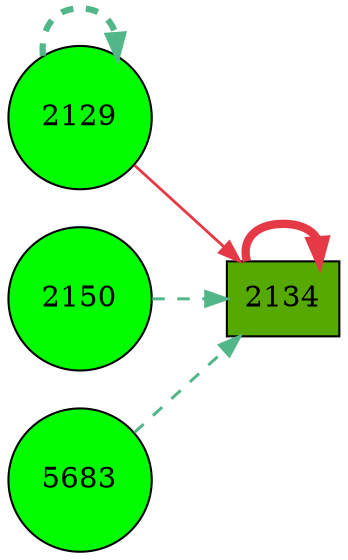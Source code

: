 digraph G{
rankdir=LR;
2129 [style=filled, shape=circle, fillcolor="#01fd00", label="2129"];
2150 [style=filled, shape=circle, fillcolor="#01fd00", label="2150"];
5683 [style=filled, shape=circle, fillcolor="#01fd00", label="5683"];
2134 [style=filled, shape=box, fillcolor="#55a900", label="2134"];
2134 -> 2134 [color="#e63946",penwidth=4.00];
2129 -> 2134 [color="#e63946",penwidth=1.34];
2129 -> 2129 [color="#52b788",style=dashed,penwidth=3.00];
5683 -> 2134 [color="#52b788",style=dashed,penwidth=1.45];
2150 -> 2134 [color="#52b788",style=dashed,penwidth=1.45];
}